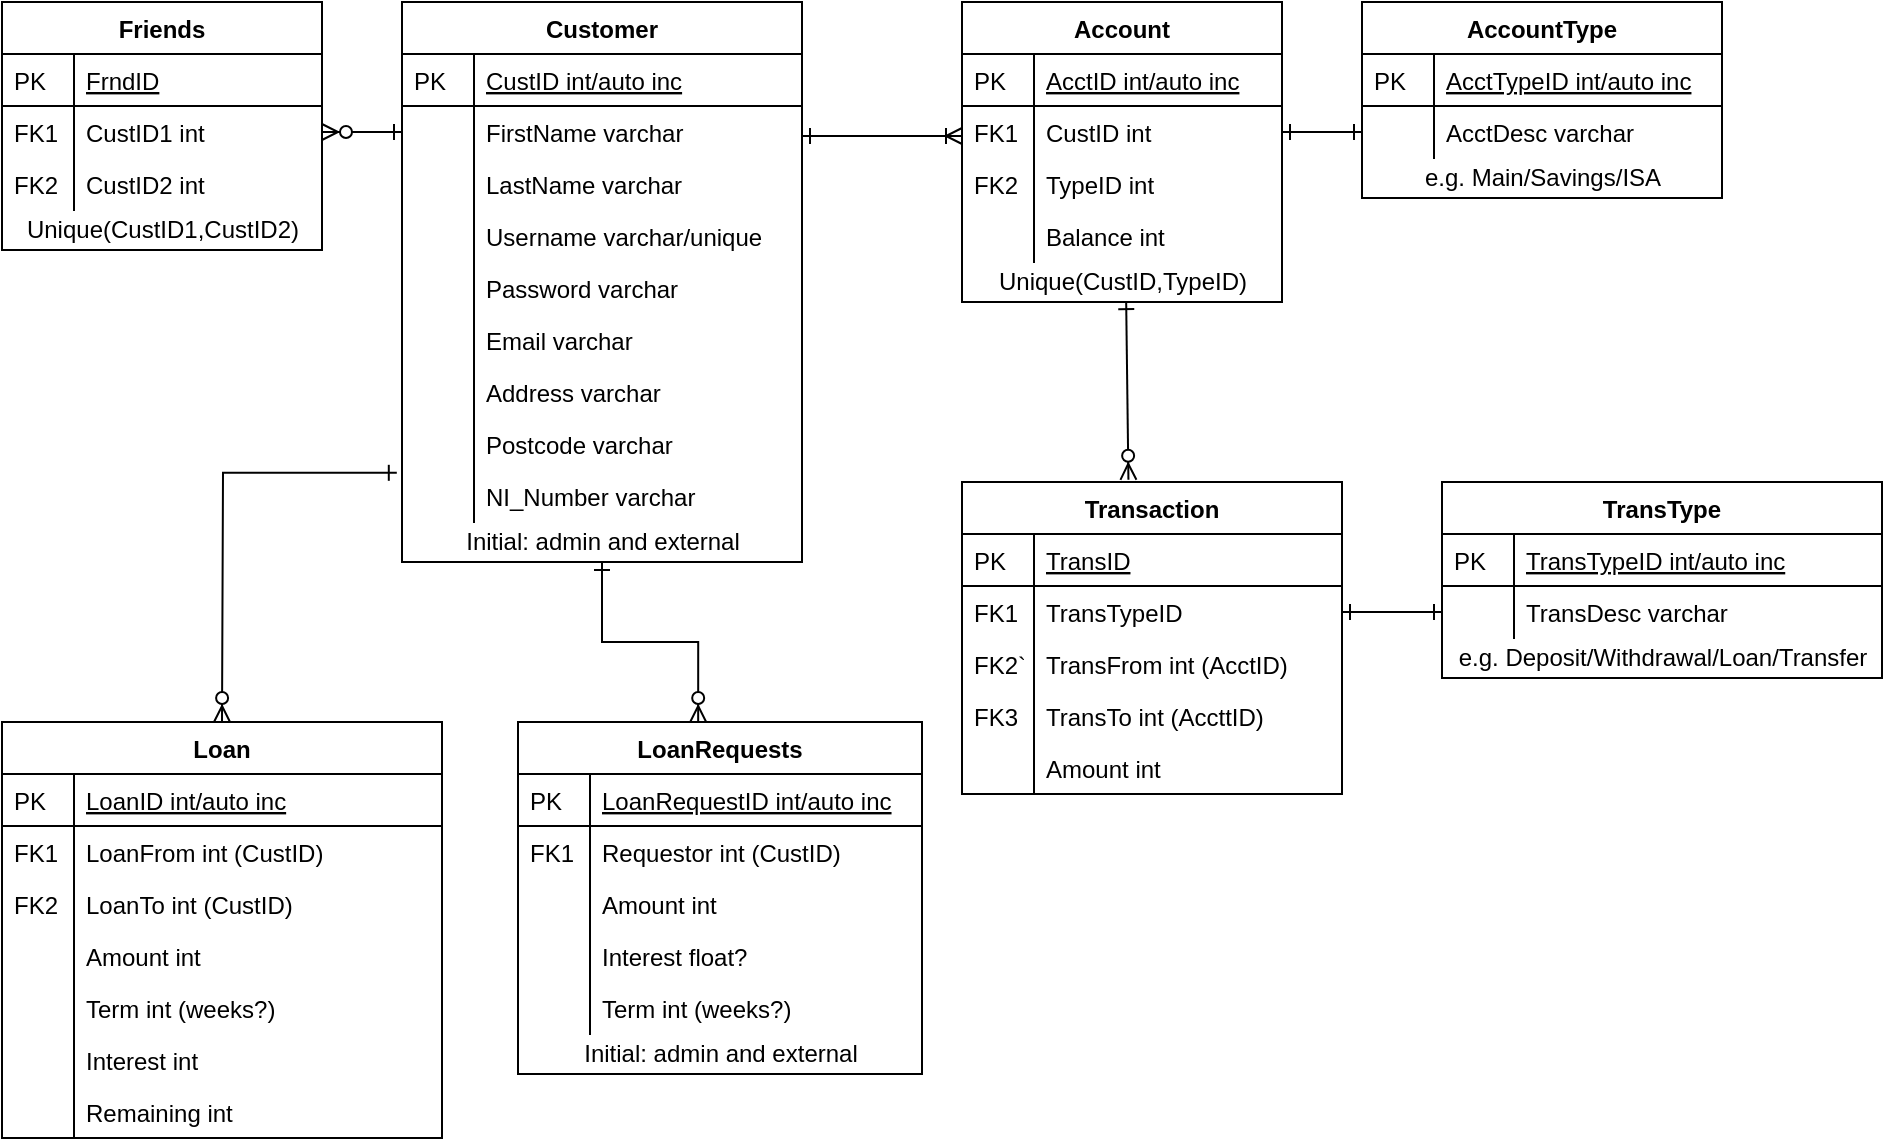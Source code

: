 <mxfile version="12.6.5" type="github">
  <diagram id="DVNDjRkJpyg4pn1eLuWU" name="Page-1">
    <mxGraphModel dx="860" dy="658" grid="1" gridSize="10" guides="1" tooltips="1" connect="1" arrows="1" fold="1" page="1" pageScale="1" pageWidth="1169" pageHeight="827" math="0" shadow="0">
      <root>
        <mxCell id="0"/>
        <mxCell id="1" parent="0"/>
        <mxCell id="LNbAdniAvrTCuVdmZT65-1" style="edgeStyle=orthogonalEdgeStyle;rounded=0;orthogonalLoop=1;jettySize=auto;html=1;entryX=0.446;entryY=0;entryDx=0;entryDy=0;entryPerimeter=0;startArrow=ERone;startFill=0;endArrow=ERzeroToMany;endFill=1;" edge="1" parent="1" source="LNbAdniAvrTCuVdmZT65-2" target="LNbAdniAvrTCuVdmZT65-78">
          <mxGeometry relative="1" as="geometry"/>
        </mxCell>
        <mxCell id="LNbAdniAvrTCuVdmZT65-2" value="Customer" style="swimlane;fontStyle=1;childLayout=stackLayout;horizontal=1;startSize=26;horizontalStack=0;resizeParent=1;resizeLast=0;collapsible=1;marginBottom=0;rounded=0;shadow=0;strokeWidth=1;" vertex="1" parent="1">
          <mxGeometry x="200" width="200" height="280" as="geometry">
            <mxRectangle x="20" y="80" width="160" height="26" as="alternateBounds"/>
          </mxGeometry>
        </mxCell>
        <mxCell id="LNbAdniAvrTCuVdmZT65-3" value="CustID int/auto inc" style="shape=partialRectangle;top=0;left=0;right=0;bottom=1;align=left;verticalAlign=top;fillColor=none;spacingLeft=40;spacingRight=4;overflow=hidden;rotatable=0;points=[[0,0.5],[1,0.5]];portConstraint=eastwest;dropTarget=0;rounded=0;shadow=0;strokeWidth=1;fontStyle=4" vertex="1" parent="LNbAdniAvrTCuVdmZT65-2">
          <mxGeometry y="26" width="200" height="26" as="geometry"/>
        </mxCell>
        <mxCell id="LNbAdniAvrTCuVdmZT65-4" value="PK" style="shape=partialRectangle;top=0;left=0;bottom=0;fillColor=none;align=left;verticalAlign=top;spacingLeft=4;spacingRight=4;overflow=hidden;rotatable=0;points=[];portConstraint=eastwest;part=1;" vertex="1" connectable="0" parent="LNbAdniAvrTCuVdmZT65-3">
          <mxGeometry width="36" height="26" as="geometry"/>
        </mxCell>
        <mxCell id="LNbAdniAvrTCuVdmZT65-5" value="FirstName varchar" style="shape=partialRectangle;top=0;left=0;right=0;bottom=0;align=left;verticalAlign=top;fillColor=none;spacingLeft=40;spacingRight=4;overflow=hidden;rotatable=0;points=[[0,0.5],[1,0.5]];portConstraint=eastwest;dropTarget=0;rounded=0;shadow=0;strokeWidth=1;" vertex="1" parent="LNbAdniAvrTCuVdmZT65-2">
          <mxGeometry y="52" width="200" height="26" as="geometry"/>
        </mxCell>
        <mxCell id="LNbAdniAvrTCuVdmZT65-6" value="" style="shape=partialRectangle;top=0;left=0;bottom=0;fillColor=none;align=left;verticalAlign=top;spacingLeft=4;spacingRight=4;overflow=hidden;rotatable=0;points=[];portConstraint=eastwest;part=1;" vertex="1" connectable="0" parent="LNbAdniAvrTCuVdmZT65-5">
          <mxGeometry width="36" height="26" as="geometry"/>
        </mxCell>
        <mxCell id="LNbAdniAvrTCuVdmZT65-7" value="LastName varchar" style="shape=partialRectangle;top=0;left=0;right=0;bottom=0;align=left;verticalAlign=top;fillColor=none;spacingLeft=40;spacingRight=4;overflow=hidden;rotatable=0;points=[[0,0.5],[1,0.5]];portConstraint=eastwest;dropTarget=0;rounded=0;shadow=0;strokeWidth=1;" vertex="1" parent="LNbAdniAvrTCuVdmZT65-2">
          <mxGeometry y="78" width="200" height="26" as="geometry"/>
        </mxCell>
        <mxCell id="LNbAdniAvrTCuVdmZT65-8" value="" style="shape=partialRectangle;top=0;left=0;bottom=0;fillColor=none;align=left;verticalAlign=top;spacingLeft=4;spacingRight=4;overflow=hidden;rotatable=0;points=[];portConstraint=eastwest;part=1;" vertex="1" connectable="0" parent="LNbAdniAvrTCuVdmZT65-7">
          <mxGeometry width="36" height="26" as="geometry"/>
        </mxCell>
        <mxCell id="LNbAdniAvrTCuVdmZT65-9" value="Username varchar/unique" style="shape=partialRectangle;top=0;left=0;right=0;bottom=0;align=left;verticalAlign=top;fillColor=none;spacingLeft=40;spacingRight=4;overflow=hidden;rotatable=0;points=[[0,0.5],[1,0.5]];portConstraint=eastwest;dropTarget=0;rounded=0;shadow=0;strokeWidth=1;" vertex="1" parent="LNbAdniAvrTCuVdmZT65-2">
          <mxGeometry y="104" width="200" height="26" as="geometry"/>
        </mxCell>
        <mxCell id="LNbAdniAvrTCuVdmZT65-10" value="" style="shape=partialRectangle;top=0;left=0;bottom=0;fillColor=none;align=left;verticalAlign=top;spacingLeft=4;spacingRight=4;overflow=hidden;rotatable=0;points=[];portConstraint=eastwest;part=1;" vertex="1" connectable="0" parent="LNbAdniAvrTCuVdmZT65-9">
          <mxGeometry width="36" height="26" as="geometry"/>
        </mxCell>
        <mxCell id="LNbAdniAvrTCuVdmZT65-11" value="Password varchar" style="shape=partialRectangle;top=0;left=0;right=0;bottom=0;align=left;verticalAlign=top;fillColor=none;spacingLeft=40;spacingRight=4;overflow=hidden;rotatable=0;points=[[0,0.5],[1,0.5]];portConstraint=eastwest;dropTarget=0;rounded=0;shadow=0;strokeWidth=1;" vertex="1" parent="LNbAdniAvrTCuVdmZT65-2">
          <mxGeometry y="130" width="200" height="26" as="geometry"/>
        </mxCell>
        <mxCell id="LNbAdniAvrTCuVdmZT65-12" value="" style="shape=partialRectangle;top=0;left=0;bottom=0;fillColor=none;align=left;verticalAlign=top;spacingLeft=4;spacingRight=4;overflow=hidden;rotatable=0;points=[];portConstraint=eastwest;part=1;" vertex="1" connectable="0" parent="LNbAdniAvrTCuVdmZT65-11">
          <mxGeometry width="36" height="26" as="geometry"/>
        </mxCell>
        <mxCell id="LNbAdniAvrTCuVdmZT65-13" value="Email varchar" style="shape=partialRectangle;top=0;left=0;right=0;bottom=0;align=left;verticalAlign=top;fillColor=none;spacingLeft=40;spacingRight=4;overflow=hidden;rotatable=0;points=[[0,0.5],[1,0.5]];portConstraint=eastwest;dropTarget=0;rounded=0;shadow=0;strokeWidth=1;" vertex="1" parent="LNbAdniAvrTCuVdmZT65-2">
          <mxGeometry y="156" width="200" height="26" as="geometry"/>
        </mxCell>
        <mxCell id="LNbAdniAvrTCuVdmZT65-14" value="" style="shape=partialRectangle;top=0;left=0;bottom=0;fillColor=none;align=left;verticalAlign=top;spacingLeft=4;spacingRight=4;overflow=hidden;rotatable=0;points=[];portConstraint=eastwest;part=1;" vertex="1" connectable="0" parent="LNbAdniAvrTCuVdmZT65-13">
          <mxGeometry width="36" height="26" as="geometry"/>
        </mxCell>
        <mxCell id="LNbAdniAvrTCuVdmZT65-15" value="Address varchar" style="shape=partialRectangle;top=0;left=0;right=0;bottom=0;align=left;verticalAlign=top;fillColor=none;spacingLeft=40;spacingRight=4;overflow=hidden;rotatable=0;points=[[0,0.5],[1,0.5]];portConstraint=eastwest;dropTarget=0;rounded=0;shadow=0;strokeWidth=1;" vertex="1" parent="LNbAdniAvrTCuVdmZT65-2">
          <mxGeometry y="182" width="200" height="26" as="geometry"/>
        </mxCell>
        <mxCell id="LNbAdniAvrTCuVdmZT65-16" value="" style="shape=partialRectangle;top=0;left=0;bottom=0;fillColor=none;align=left;verticalAlign=top;spacingLeft=4;spacingRight=4;overflow=hidden;rotatable=0;points=[];portConstraint=eastwest;part=1;" vertex="1" connectable="0" parent="LNbAdniAvrTCuVdmZT65-15">
          <mxGeometry width="36" height="26" as="geometry"/>
        </mxCell>
        <mxCell id="LNbAdniAvrTCuVdmZT65-17" value="Postcode varchar" style="shape=partialRectangle;top=0;left=0;right=0;bottom=0;align=left;verticalAlign=top;fillColor=none;spacingLeft=40;spacingRight=4;overflow=hidden;rotatable=0;points=[[0,0.5],[1,0.5]];portConstraint=eastwest;dropTarget=0;rounded=0;shadow=0;strokeWidth=1;" vertex="1" parent="LNbAdniAvrTCuVdmZT65-2">
          <mxGeometry y="208" width="200" height="26" as="geometry"/>
        </mxCell>
        <mxCell id="LNbAdniAvrTCuVdmZT65-18" value="" style="shape=partialRectangle;top=0;left=0;bottom=0;fillColor=none;align=left;verticalAlign=top;spacingLeft=4;spacingRight=4;overflow=hidden;rotatable=0;points=[];portConstraint=eastwest;part=1;" vertex="1" connectable="0" parent="LNbAdniAvrTCuVdmZT65-17">
          <mxGeometry width="36" height="26" as="geometry"/>
        </mxCell>
        <mxCell id="LNbAdniAvrTCuVdmZT65-19" value="NI_Number varchar" style="shape=partialRectangle;top=0;left=0;right=0;bottom=0;align=left;verticalAlign=top;fillColor=none;spacingLeft=40;spacingRight=4;overflow=hidden;rotatable=0;points=[[0,0.5],[1,0.5]];portConstraint=eastwest;dropTarget=0;rounded=0;shadow=0;strokeWidth=1;" vertex="1" parent="LNbAdniAvrTCuVdmZT65-2">
          <mxGeometry y="234" width="200" height="26" as="geometry"/>
        </mxCell>
        <mxCell id="LNbAdniAvrTCuVdmZT65-20" value="" style="shape=partialRectangle;top=0;left=0;bottom=0;fillColor=none;align=left;verticalAlign=top;spacingLeft=4;spacingRight=4;overflow=hidden;rotatable=0;points=[];portConstraint=eastwest;part=1;" vertex="1" connectable="0" parent="LNbAdniAvrTCuVdmZT65-19">
          <mxGeometry width="36" height="26" as="geometry"/>
        </mxCell>
        <mxCell id="LNbAdniAvrTCuVdmZT65-21" value="Initial: admin and external" style="text;html=1;align=center;verticalAlign=middle;resizable=0;points=[];autosize=1;" vertex="1" parent="LNbAdniAvrTCuVdmZT65-2">
          <mxGeometry y="260" width="200" height="20" as="geometry"/>
        </mxCell>
        <mxCell id="LNbAdniAvrTCuVdmZT65-22" value="Account" style="swimlane;fontStyle=1;childLayout=stackLayout;horizontal=1;startSize=26;horizontalStack=0;resizeParent=1;resizeLast=0;collapsible=1;marginBottom=0;rounded=0;shadow=0;strokeWidth=1;" vertex="1" parent="1">
          <mxGeometry x="480" width="160" height="150" as="geometry">
            <mxRectangle x="260" y="80" width="160" height="26" as="alternateBounds"/>
          </mxGeometry>
        </mxCell>
        <mxCell id="LNbAdniAvrTCuVdmZT65-23" value="AcctID int/auto inc" style="shape=partialRectangle;top=0;left=0;right=0;bottom=1;align=left;verticalAlign=top;fillColor=none;spacingLeft=40;spacingRight=4;overflow=hidden;rotatable=0;points=[[0,0.5],[1,0.5]];portConstraint=eastwest;dropTarget=0;rounded=0;shadow=0;strokeWidth=1;fontStyle=4" vertex="1" parent="LNbAdniAvrTCuVdmZT65-22">
          <mxGeometry y="26" width="160" height="26" as="geometry"/>
        </mxCell>
        <mxCell id="LNbAdniAvrTCuVdmZT65-24" value="PK" style="shape=partialRectangle;top=0;left=0;bottom=0;fillColor=none;align=left;verticalAlign=top;spacingLeft=4;spacingRight=4;overflow=hidden;rotatable=0;points=[];portConstraint=eastwest;part=1;" vertex="1" connectable="0" parent="LNbAdniAvrTCuVdmZT65-23">
          <mxGeometry width="36" height="26" as="geometry"/>
        </mxCell>
        <mxCell id="LNbAdniAvrTCuVdmZT65-25" value="CustID int" style="shape=partialRectangle;top=0;left=0;right=0;bottom=0;align=left;verticalAlign=top;fillColor=none;spacingLeft=40;spacingRight=4;overflow=hidden;rotatable=0;points=[[0,0.5],[1,0.5]];portConstraint=eastwest;dropTarget=0;rounded=0;shadow=0;strokeWidth=1;" vertex="1" parent="LNbAdniAvrTCuVdmZT65-22">
          <mxGeometry y="52" width="160" height="26" as="geometry"/>
        </mxCell>
        <mxCell id="LNbAdniAvrTCuVdmZT65-26" value="FK1" style="shape=partialRectangle;top=0;left=0;bottom=0;fillColor=none;align=left;verticalAlign=top;spacingLeft=4;spacingRight=4;overflow=hidden;rotatable=0;points=[];portConstraint=eastwest;part=1;" vertex="1" connectable="0" parent="LNbAdniAvrTCuVdmZT65-25">
          <mxGeometry width="36" height="26" as="geometry"/>
        </mxCell>
        <mxCell id="LNbAdniAvrTCuVdmZT65-27" value="TypeID int" style="shape=partialRectangle;top=0;left=0;right=0;bottom=0;align=left;verticalAlign=top;fillColor=none;spacingLeft=40;spacingRight=4;overflow=hidden;rotatable=0;points=[[0,0.5],[1,0.5]];portConstraint=eastwest;dropTarget=0;rounded=0;shadow=0;strokeWidth=1;" vertex="1" parent="LNbAdniAvrTCuVdmZT65-22">
          <mxGeometry y="78" width="160" height="26" as="geometry"/>
        </mxCell>
        <mxCell id="LNbAdniAvrTCuVdmZT65-28" value="FK2" style="shape=partialRectangle;top=0;left=0;bottom=0;fillColor=none;align=left;verticalAlign=top;spacingLeft=4;spacingRight=4;overflow=hidden;rotatable=0;points=[];portConstraint=eastwest;part=1;" vertex="1" connectable="0" parent="LNbAdniAvrTCuVdmZT65-27">
          <mxGeometry width="36" height="26" as="geometry"/>
        </mxCell>
        <mxCell id="LNbAdniAvrTCuVdmZT65-29" value="Balance int" style="shape=partialRectangle;top=0;left=0;right=0;bottom=0;align=left;verticalAlign=top;fillColor=none;spacingLeft=40;spacingRight=4;overflow=hidden;rotatable=0;points=[[0,0.5],[1,0.5]];portConstraint=eastwest;dropTarget=0;rounded=0;shadow=0;strokeWidth=1;" vertex="1" parent="LNbAdniAvrTCuVdmZT65-22">
          <mxGeometry y="104" width="160" height="26" as="geometry"/>
        </mxCell>
        <mxCell id="LNbAdniAvrTCuVdmZT65-30" value="" style="shape=partialRectangle;top=0;left=0;bottom=0;fillColor=none;align=left;verticalAlign=top;spacingLeft=4;spacingRight=4;overflow=hidden;rotatable=0;points=[];portConstraint=eastwest;part=1;" vertex="1" connectable="0" parent="LNbAdniAvrTCuVdmZT65-29">
          <mxGeometry width="36" height="26" as="geometry"/>
        </mxCell>
        <mxCell id="LNbAdniAvrTCuVdmZT65-31" value="Unique(CustID,TypeID)" style="text;html=1;align=center;verticalAlign=middle;resizable=0;points=[];autosize=1;" vertex="1" parent="LNbAdniAvrTCuVdmZT65-22">
          <mxGeometry y="130" width="160" height="20" as="geometry"/>
        </mxCell>
        <mxCell id="LNbAdniAvrTCuVdmZT65-32" value="TransType" style="swimlane;fontStyle=1;childLayout=stackLayout;horizontal=1;startSize=26;horizontalStack=0;resizeParent=1;resizeLast=0;collapsible=1;marginBottom=0;rounded=0;shadow=0;strokeWidth=1;" vertex="1" parent="1">
          <mxGeometry x="720" y="240" width="220" height="98" as="geometry">
            <mxRectangle x="260" y="270" width="160" height="26" as="alternateBounds"/>
          </mxGeometry>
        </mxCell>
        <mxCell id="LNbAdniAvrTCuVdmZT65-33" value="TransTypeID int/auto inc" style="shape=partialRectangle;top=0;left=0;right=0;bottom=1;align=left;verticalAlign=top;fillColor=none;spacingLeft=40;spacingRight=4;overflow=hidden;rotatable=0;points=[[0,0.5],[1,0.5]];portConstraint=eastwest;dropTarget=0;rounded=0;shadow=0;strokeWidth=1;fontStyle=4" vertex="1" parent="LNbAdniAvrTCuVdmZT65-32">
          <mxGeometry y="26" width="220" height="26" as="geometry"/>
        </mxCell>
        <mxCell id="LNbAdniAvrTCuVdmZT65-34" value="PK" style="shape=partialRectangle;top=0;left=0;bottom=0;fillColor=none;align=left;verticalAlign=top;spacingLeft=4;spacingRight=4;overflow=hidden;rotatable=0;points=[];portConstraint=eastwest;part=1;" vertex="1" connectable="0" parent="LNbAdniAvrTCuVdmZT65-33">
          <mxGeometry width="36" height="26" as="geometry"/>
        </mxCell>
        <mxCell id="LNbAdniAvrTCuVdmZT65-35" value="TransDesc varchar" style="shape=partialRectangle;top=0;left=0;right=0;bottom=0;align=left;verticalAlign=top;fillColor=none;spacingLeft=40;spacingRight=4;overflow=hidden;rotatable=0;points=[[0,0.5],[1,0.5]];portConstraint=eastwest;dropTarget=0;rounded=0;shadow=0;strokeWidth=1;" vertex="1" parent="LNbAdniAvrTCuVdmZT65-32">
          <mxGeometry y="52" width="220" height="26" as="geometry"/>
        </mxCell>
        <mxCell id="LNbAdniAvrTCuVdmZT65-36" value="" style="shape=partialRectangle;top=0;left=0;bottom=0;fillColor=none;align=left;verticalAlign=top;spacingLeft=4;spacingRight=4;overflow=hidden;rotatable=0;points=[];portConstraint=eastwest;part=1;" vertex="1" connectable="0" parent="LNbAdniAvrTCuVdmZT65-35">
          <mxGeometry width="36" height="26" as="geometry"/>
        </mxCell>
        <mxCell id="LNbAdniAvrTCuVdmZT65-37" value="e.g. Deposit/Withdrawal/Loan/Transfer" style="text;html=1;align=center;verticalAlign=middle;resizable=0;points=[];autosize=1;" vertex="1" parent="LNbAdniAvrTCuVdmZT65-32">
          <mxGeometry y="78" width="220" height="20" as="geometry"/>
        </mxCell>
        <mxCell id="LNbAdniAvrTCuVdmZT65-38" value="Friends" style="swimlane;fontStyle=1;childLayout=stackLayout;horizontal=1;startSize=26;horizontalStack=0;resizeParent=1;resizeLast=0;collapsible=1;marginBottom=0;rounded=0;shadow=0;strokeWidth=1;" vertex="1" parent="1">
          <mxGeometry width="160" height="124" as="geometry">
            <mxRectangle x="260" y="270" width="160" height="26" as="alternateBounds"/>
          </mxGeometry>
        </mxCell>
        <mxCell id="LNbAdniAvrTCuVdmZT65-39" value="FrndID" style="shape=partialRectangle;top=0;left=0;right=0;bottom=1;align=left;verticalAlign=top;fillColor=none;spacingLeft=40;spacingRight=4;overflow=hidden;rotatable=0;points=[[0,0.5],[1,0.5]];portConstraint=eastwest;dropTarget=0;rounded=0;shadow=0;strokeWidth=1;fontStyle=4" vertex="1" parent="LNbAdniAvrTCuVdmZT65-38">
          <mxGeometry y="26" width="160" height="26" as="geometry"/>
        </mxCell>
        <mxCell id="LNbAdniAvrTCuVdmZT65-40" value="PK" style="shape=partialRectangle;top=0;left=0;bottom=0;fillColor=none;align=left;verticalAlign=top;spacingLeft=4;spacingRight=4;overflow=hidden;rotatable=0;points=[];portConstraint=eastwest;part=1;" vertex="1" connectable="0" parent="LNbAdniAvrTCuVdmZT65-39">
          <mxGeometry width="36" height="26" as="geometry"/>
        </mxCell>
        <mxCell id="LNbAdniAvrTCuVdmZT65-41" value="CustID1 int" style="shape=partialRectangle;top=0;left=0;right=0;bottom=0;align=left;verticalAlign=top;fillColor=none;spacingLeft=40;spacingRight=4;overflow=hidden;rotatable=0;points=[[0,0.5],[1,0.5]];portConstraint=eastwest;dropTarget=0;rounded=0;shadow=0;strokeWidth=1;" vertex="1" parent="LNbAdniAvrTCuVdmZT65-38">
          <mxGeometry y="52" width="160" height="26" as="geometry"/>
        </mxCell>
        <mxCell id="LNbAdniAvrTCuVdmZT65-42" value="FK1" style="shape=partialRectangle;top=0;left=0;bottom=0;fillColor=none;align=left;verticalAlign=top;spacingLeft=4;spacingRight=4;overflow=hidden;rotatable=0;points=[];portConstraint=eastwest;part=1;" vertex="1" connectable="0" parent="LNbAdniAvrTCuVdmZT65-41">
          <mxGeometry width="36" height="26" as="geometry"/>
        </mxCell>
        <mxCell id="LNbAdniAvrTCuVdmZT65-43" value="CustID2 int" style="shape=partialRectangle;top=0;left=0;right=0;bottom=0;align=left;verticalAlign=top;fillColor=none;spacingLeft=40;spacingRight=4;overflow=hidden;rotatable=0;points=[[0,0.5],[1,0.5]];portConstraint=eastwest;dropTarget=0;rounded=0;shadow=0;strokeWidth=1;" vertex="1" parent="LNbAdniAvrTCuVdmZT65-38">
          <mxGeometry y="78" width="160" height="26" as="geometry"/>
        </mxCell>
        <mxCell id="LNbAdniAvrTCuVdmZT65-44" value="FK2" style="shape=partialRectangle;top=0;left=0;bottom=0;fillColor=none;align=left;verticalAlign=top;spacingLeft=4;spacingRight=4;overflow=hidden;rotatable=0;points=[];portConstraint=eastwest;part=1;" vertex="1" connectable="0" parent="LNbAdniAvrTCuVdmZT65-43">
          <mxGeometry width="36" height="26" as="geometry"/>
        </mxCell>
        <mxCell id="LNbAdniAvrTCuVdmZT65-45" value="Unique(CustID1,CustID2)" style="text;html=1;align=center;verticalAlign=middle;resizable=0;points=[];autosize=1;" vertex="1" parent="LNbAdniAvrTCuVdmZT65-38">
          <mxGeometry y="104" width="160" height="20" as="geometry"/>
        </mxCell>
        <mxCell id="LNbAdniAvrTCuVdmZT65-46" value="Transaction" style="swimlane;fontStyle=1;childLayout=stackLayout;horizontal=1;startSize=26;horizontalStack=0;resizeParent=1;resizeLast=0;collapsible=1;marginBottom=0;rounded=0;shadow=0;strokeWidth=1;" vertex="1" parent="1">
          <mxGeometry x="480" y="240" width="190" height="156" as="geometry">
            <mxRectangle x="260" y="270" width="160" height="26" as="alternateBounds"/>
          </mxGeometry>
        </mxCell>
        <mxCell id="LNbAdniAvrTCuVdmZT65-47" value="TransID" style="shape=partialRectangle;top=0;left=0;right=0;bottom=1;align=left;verticalAlign=top;fillColor=none;spacingLeft=40;spacingRight=4;overflow=hidden;rotatable=0;points=[[0,0.5],[1,0.5]];portConstraint=eastwest;dropTarget=0;rounded=0;shadow=0;strokeWidth=1;fontStyle=4" vertex="1" parent="LNbAdniAvrTCuVdmZT65-46">
          <mxGeometry y="26" width="190" height="26" as="geometry"/>
        </mxCell>
        <mxCell id="LNbAdniAvrTCuVdmZT65-48" value="PK" style="shape=partialRectangle;top=0;left=0;bottom=0;fillColor=none;align=left;verticalAlign=top;spacingLeft=4;spacingRight=4;overflow=hidden;rotatable=0;points=[];portConstraint=eastwest;part=1;" vertex="1" connectable="0" parent="LNbAdniAvrTCuVdmZT65-47">
          <mxGeometry width="36" height="26" as="geometry"/>
        </mxCell>
        <mxCell id="LNbAdniAvrTCuVdmZT65-49" value="TransTypeID" style="shape=partialRectangle;top=0;left=0;right=0;bottom=0;align=left;verticalAlign=top;fillColor=none;spacingLeft=40;spacingRight=4;overflow=hidden;rotatable=0;points=[[0,0.5],[1,0.5]];portConstraint=eastwest;dropTarget=0;rounded=0;shadow=0;strokeWidth=1;" vertex="1" parent="LNbAdniAvrTCuVdmZT65-46">
          <mxGeometry y="52" width="190" height="26" as="geometry"/>
        </mxCell>
        <mxCell id="LNbAdniAvrTCuVdmZT65-50" value="FK1" style="shape=partialRectangle;top=0;left=0;bottom=0;fillColor=none;align=left;verticalAlign=top;spacingLeft=4;spacingRight=4;overflow=hidden;rotatable=0;points=[];portConstraint=eastwest;part=1;" vertex="1" connectable="0" parent="LNbAdniAvrTCuVdmZT65-49">
          <mxGeometry width="36" height="26" as="geometry"/>
        </mxCell>
        <mxCell id="LNbAdniAvrTCuVdmZT65-51" value="TransFrom int (AcctID)" style="shape=partialRectangle;top=0;left=0;right=0;bottom=0;align=left;verticalAlign=top;fillColor=none;spacingLeft=40;spacingRight=4;overflow=hidden;rotatable=0;points=[[0,0.5],[1,0.5]];portConstraint=eastwest;dropTarget=0;rounded=0;shadow=0;strokeWidth=1;" vertex="1" parent="LNbAdniAvrTCuVdmZT65-46">
          <mxGeometry y="78" width="190" height="26" as="geometry"/>
        </mxCell>
        <mxCell id="LNbAdniAvrTCuVdmZT65-52" value="FK2`" style="shape=partialRectangle;top=0;left=0;bottom=0;fillColor=none;align=left;verticalAlign=top;spacingLeft=4;spacingRight=4;overflow=hidden;rotatable=0;points=[];portConstraint=eastwest;part=1;" vertex="1" connectable="0" parent="LNbAdniAvrTCuVdmZT65-51">
          <mxGeometry width="36" height="26" as="geometry"/>
        </mxCell>
        <mxCell id="LNbAdniAvrTCuVdmZT65-53" value="TransTo int (AccttID)" style="shape=partialRectangle;top=0;left=0;right=0;bottom=0;align=left;verticalAlign=top;fillColor=none;spacingLeft=40;spacingRight=4;overflow=hidden;rotatable=0;points=[[0,0.5],[1,0.5]];portConstraint=eastwest;dropTarget=0;rounded=0;shadow=0;strokeWidth=1;" vertex="1" parent="LNbAdniAvrTCuVdmZT65-46">
          <mxGeometry y="104" width="190" height="26" as="geometry"/>
        </mxCell>
        <mxCell id="LNbAdniAvrTCuVdmZT65-54" value="FK3" style="shape=partialRectangle;top=0;left=0;bottom=0;fillColor=none;align=left;verticalAlign=top;spacingLeft=4;spacingRight=4;overflow=hidden;rotatable=0;points=[];portConstraint=eastwest;part=1;" vertex="1" connectable="0" parent="LNbAdniAvrTCuVdmZT65-53">
          <mxGeometry width="36" height="26" as="geometry"/>
        </mxCell>
        <mxCell id="LNbAdniAvrTCuVdmZT65-55" value="Amount int" style="shape=partialRectangle;top=0;left=0;right=0;bottom=0;align=left;verticalAlign=top;fillColor=none;spacingLeft=40;spacingRight=4;overflow=hidden;rotatable=0;points=[[0,0.5],[1,0.5]];portConstraint=eastwest;dropTarget=0;rounded=0;shadow=0;strokeWidth=1;" vertex="1" parent="LNbAdniAvrTCuVdmZT65-46">
          <mxGeometry y="130" width="190" height="26" as="geometry"/>
        </mxCell>
        <mxCell id="LNbAdniAvrTCuVdmZT65-56" value="" style="shape=partialRectangle;top=0;left=0;bottom=0;fillColor=none;align=left;verticalAlign=top;spacingLeft=4;spacingRight=4;overflow=hidden;rotatable=0;points=[];portConstraint=eastwest;part=1;" vertex="1" connectable="0" parent="LNbAdniAvrTCuVdmZT65-55">
          <mxGeometry width="36" height="26" as="geometry"/>
        </mxCell>
        <mxCell id="LNbAdniAvrTCuVdmZT65-57" value="AccountType" style="swimlane;fontStyle=1;childLayout=stackLayout;horizontal=1;startSize=26;horizontalStack=0;resizeParent=1;resizeLast=0;collapsible=1;marginBottom=0;rounded=0;shadow=0;strokeWidth=1;" vertex="1" parent="1">
          <mxGeometry x="680" width="180" height="98" as="geometry">
            <mxRectangle x="260" y="270" width="160" height="26" as="alternateBounds"/>
          </mxGeometry>
        </mxCell>
        <mxCell id="LNbAdniAvrTCuVdmZT65-58" value="AcctTypeID int/auto inc" style="shape=partialRectangle;top=0;left=0;right=0;bottom=1;align=left;verticalAlign=top;fillColor=none;spacingLeft=40;spacingRight=4;overflow=hidden;rotatable=0;points=[[0,0.5],[1,0.5]];portConstraint=eastwest;dropTarget=0;rounded=0;shadow=0;strokeWidth=1;fontStyle=4" vertex="1" parent="LNbAdniAvrTCuVdmZT65-57">
          <mxGeometry y="26" width="180" height="26" as="geometry"/>
        </mxCell>
        <mxCell id="LNbAdniAvrTCuVdmZT65-59" value="PK" style="shape=partialRectangle;top=0;left=0;bottom=0;fillColor=none;align=left;verticalAlign=top;spacingLeft=4;spacingRight=4;overflow=hidden;rotatable=0;points=[];portConstraint=eastwest;part=1;" vertex="1" connectable="0" parent="LNbAdniAvrTCuVdmZT65-58">
          <mxGeometry width="36" height="26" as="geometry"/>
        </mxCell>
        <mxCell id="LNbAdniAvrTCuVdmZT65-60" value="AcctDesc varchar" style="shape=partialRectangle;top=0;left=0;right=0;bottom=0;align=left;verticalAlign=top;fillColor=none;spacingLeft=40;spacingRight=4;overflow=hidden;rotatable=0;points=[[0,0.5],[1,0.5]];portConstraint=eastwest;dropTarget=0;rounded=0;shadow=0;strokeWidth=1;" vertex="1" parent="LNbAdniAvrTCuVdmZT65-57">
          <mxGeometry y="52" width="180" height="26" as="geometry"/>
        </mxCell>
        <mxCell id="LNbAdniAvrTCuVdmZT65-61" value="" style="shape=partialRectangle;top=0;left=0;bottom=0;fillColor=none;align=left;verticalAlign=top;spacingLeft=4;spacingRight=4;overflow=hidden;rotatable=0;points=[];portConstraint=eastwest;part=1;" vertex="1" connectable="0" parent="LNbAdniAvrTCuVdmZT65-60">
          <mxGeometry width="36" height="26" as="geometry"/>
        </mxCell>
        <mxCell id="LNbAdniAvrTCuVdmZT65-62" value="e.g. Main/Savings/ISA" style="text;html=1;align=center;verticalAlign=middle;resizable=0;points=[];autosize=1;" vertex="1" parent="LNbAdniAvrTCuVdmZT65-57">
          <mxGeometry y="78" width="180" height="20" as="geometry"/>
        </mxCell>
        <mxCell id="LNbAdniAvrTCuVdmZT65-63" value="Loan" style="swimlane;fontStyle=1;childLayout=stackLayout;horizontal=1;startSize=26;horizontalStack=0;resizeParent=1;resizeLast=0;collapsible=1;marginBottom=0;rounded=0;shadow=0;strokeWidth=1;" vertex="1" parent="1">
          <mxGeometry y="360" width="220" height="208" as="geometry">
            <mxRectangle x="260" y="270" width="160" height="26" as="alternateBounds"/>
          </mxGeometry>
        </mxCell>
        <mxCell id="LNbAdniAvrTCuVdmZT65-64" value="LoanID int/auto inc" style="shape=partialRectangle;top=0;left=0;right=0;bottom=1;align=left;verticalAlign=top;fillColor=none;spacingLeft=40;spacingRight=4;overflow=hidden;rotatable=0;points=[[0,0.5],[1,0.5]];portConstraint=eastwest;dropTarget=0;rounded=0;shadow=0;strokeWidth=1;fontStyle=4" vertex="1" parent="LNbAdniAvrTCuVdmZT65-63">
          <mxGeometry y="26" width="220" height="26" as="geometry"/>
        </mxCell>
        <mxCell id="LNbAdniAvrTCuVdmZT65-65" value="PK" style="shape=partialRectangle;top=0;left=0;bottom=0;fillColor=none;align=left;verticalAlign=top;spacingLeft=4;spacingRight=4;overflow=hidden;rotatable=0;points=[];portConstraint=eastwest;part=1;" vertex="1" connectable="0" parent="LNbAdniAvrTCuVdmZT65-64">
          <mxGeometry width="36" height="26" as="geometry"/>
        </mxCell>
        <mxCell id="LNbAdniAvrTCuVdmZT65-66" value="LoanFrom int (CustID)" style="shape=partialRectangle;top=0;left=0;right=0;bottom=0;align=left;verticalAlign=top;fillColor=none;spacingLeft=40;spacingRight=4;overflow=hidden;rotatable=0;points=[[0,0.5],[1,0.5]];portConstraint=eastwest;dropTarget=0;rounded=0;shadow=0;strokeWidth=1;" vertex="1" parent="LNbAdniAvrTCuVdmZT65-63">
          <mxGeometry y="52" width="220" height="26" as="geometry"/>
        </mxCell>
        <mxCell id="LNbAdniAvrTCuVdmZT65-67" value="FK1" style="shape=partialRectangle;top=0;left=0;bottom=0;fillColor=none;align=left;verticalAlign=top;spacingLeft=4;spacingRight=4;overflow=hidden;rotatable=0;points=[];portConstraint=eastwest;part=1;" vertex="1" connectable="0" parent="LNbAdniAvrTCuVdmZT65-66">
          <mxGeometry width="36" height="26" as="geometry"/>
        </mxCell>
        <mxCell id="LNbAdniAvrTCuVdmZT65-68" value="LoanTo int (CustID)" style="shape=partialRectangle;top=0;left=0;right=0;bottom=0;align=left;verticalAlign=top;fillColor=none;spacingLeft=40;spacingRight=4;overflow=hidden;rotatable=0;points=[[0,0.5],[1,0.5]];portConstraint=eastwest;dropTarget=0;rounded=0;shadow=0;strokeWidth=1;" vertex="1" parent="LNbAdniAvrTCuVdmZT65-63">
          <mxGeometry y="78" width="220" height="26" as="geometry"/>
        </mxCell>
        <mxCell id="LNbAdniAvrTCuVdmZT65-69" value="FK2" style="shape=partialRectangle;top=0;left=0;bottom=0;fillColor=none;align=left;verticalAlign=top;spacingLeft=4;spacingRight=4;overflow=hidden;rotatable=0;points=[];portConstraint=eastwest;part=1;" vertex="1" connectable="0" parent="LNbAdniAvrTCuVdmZT65-68">
          <mxGeometry width="36" height="26" as="geometry"/>
        </mxCell>
        <mxCell id="LNbAdniAvrTCuVdmZT65-70" value="Amount int" style="shape=partialRectangle;top=0;left=0;right=0;bottom=0;align=left;verticalAlign=top;fillColor=none;spacingLeft=40;spacingRight=4;overflow=hidden;rotatable=0;points=[[0,0.5],[1,0.5]];portConstraint=eastwest;dropTarget=0;rounded=0;shadow=0;strokeWidth=1;" vertex="1" parent="LNbAdniAvrTCuVdmZT65-63">
          <mxGeometry y="104" width="220" height="26" as="geometry"/>
        </mxCell>
        <mxCell id="LNbAdniAvrTCuVdmZT65-71" value="" style="shape=partialRectangle;top=0;left=0;bottom=0;fillColor=none;align=left;verticalAlign=top;spacingLeft=4;spacingRight=4;overflow=hidden;rotatable=0;points=[];portConstraint=eastwest;part=1;" vertex="1" connectable="0" parent="LNbAdniAvrTCuVdmZT65-70">
          <mxGeometry width="36" height="26" as="geometry"/>
        </mxCell>
        <mxCell id="LNbAdniAvrTCuVdmZT65-72" value="Term int (weeks?)" style="shape=partialRectangle;top=0;left=0;right=0;bottom=0;align=left;verticalAlign=top;fillColor=none;spacingLeft=40;spacingRight=4;overflow=hidden;rotatable=0;points=[[0,0.5],[1,0.5]];portConstraint=eastwest;dropTarget=0;rounded=0;shadow=0;strokeWidth=1;" vertex="1" parent="LNbAdniAvrTCuVdmZT65-63">
          <mxGeometry y="130" width="220" height="26" as="geometry"/>
        </mxCell>
        <mxCell id="LNbAdniAvrTCuVdmZT65-73" value="" style="shape=partialRectangle;top=0;left=0;bottom=0;fillColor=none;align=left;verticalAlign=top;spacingLeft=4;spacingRight=4;overflow=hidden;rotatable=0;points=[];portConstraint=eastwest;part=1;" vertex="1" connectable="0" parent="LNbAdniAvrTCuVdmZT65-72">
          <mxGeometry width="36" height="26" as="geometry"/>
        </mxCell>
        <mxCell id="LNbAdniAvrTCuVdmZT65-74" value="Interest int" style="shape=partialRectangle;top=0;left=0;right=0;bottom=0;align=left;verticalAlign=top;fillColor=none;spacingLeft=40;spacingRight=4;overflow=hidden;rotatable=0;points=[[0,0.5],[1,0.5]];portConstraint=eastwest;dropTarget=0;rounded=0;shadow=0;strokeWidth=1;" vertex="1" parent="LNbAdniAvrTCuVdmZT65-63">
          <mxGeometry y="156" width="220" height="26" as="geometry"/>
        </mxCell>
        <mxCell id="LNbAdniAvrTCuVdmZT65-75" value="" style="shape=partialRectangle;top=0;left=0;bottom=0;fillColor=none;align=left;verticalAlign=top;spacingLeft=4;spacingRight=4;overflow=hidden;rotatable=0;points=[];portConstraint=eastwest;part=1;" vertex="1" connectable="0" parent="LNbAdniAvrTCuVdmZT65-74">
          <mxGeometry width="36" height="26" as="geometry"/>
        </mxCell>
        <mxCell id="LNbAdniAvrTCuVdmZT65-76" value="Remaining int" style="shape=partialRectangle;top=0;left=0;right=0;bottom=0;align=left;verticalAlign=top;fillColor=none;spacingLeft=40;spacingRight=4;overflow=hidden;rotatable=0;points=[[0,0.5],[1,0.5]];portConstraint=eastwest;dropTarget=0;rounded=0;shadow=0;strokeWidth=1;" vertex="1" parent="LNbAdniAvrTCuVdmZT65-63">
          <mxGeometry y="182" width="220" height="26" as="geometry"/>
        </mxCell>
        <mxCell id="LNbAdniAvrTCuVdmZT65-77" value="" style="shape=partialRectangle;top=0;left=0;bottom=0;fillColor=none;align=left;verticalAlign=top;spacingLeft=4;spacingRight=4;overflow=hidden;rotatable=0;points=[];portConstraint=eastwest;part=1;" vertex="1" connectable="0" parent="LNbAdniAvrTCuVdmZT65-76">
          <mxGeometry width="36" height="26" as="geometry"/>
        </mxCell>
        <mxCell id="LNbAdniAvrTCuVdmZT65-78" value="LoanRequests" style="swimlane;fontStyle=1;childLayout=stackLayout;horizontal=1;startSize=26;horizontalStack=0;resizeParent=1;resizeLast=0;collapsible=1;marginBottom=0;rounded=0;shadow=0;strokeWidth=1;" vertex="1" parent="1">
          <mxGeometry x="258" y="360" width="202" height="176" as="geometry">
            <mxRectangle x="260" y="270" width="160" height="26" as="alternateBounds"/>
          </mxGeometry>
        </mxCell>
        <mxCell id="LNbAdniAvrTCuVdmZT65-79" value="LoanRequestID int/auto inc" style="shape=partialRectangle;top=0;left=0;right=0;bottom=1;align=left;verticalAlign=top;fillColor=none;spacingLeft=40;spacingRight=4;overflow=hidden;rotatable=0;points=[[0,0.5],[1,0.5]];portConstraint=eastwest;dropTarget=0;rounded=0;shadow=0;strokeWidth=1;fontStyle=4" vertex="1" parent="LNbAdniAvrTCuVdmZT65-78">
          <mxGeometry y="26" width="202" height="26" as="geometry"/>
        </mxCell>
        <mxCell id="LNbAdniAvrTCuVdmZT65-80" value="PK" style="shape=partialRectangle;top=0;left=0;bottom=0;fillColor=none;align=left;verticalAlign=top;spacingLeft=4;spacingRight=4;overflow=hidden;rotatable=0;points=[];portConstraint=eastwest;part=1;" vertex="1" connectable="0" parent="LNbAdniAvrTCuVdmZT65-79">
          <mxGeometry width="36" height="26" as="geometry"/>
        </mxCell>
        <mxCell id="LNbAdniAvrTCuVdmZT65-81" value="Requestor int (CustID)" style="shape=partialRectangle;top=0;left=0;right=0;bottom=0;align=left;verticalAlign=top;fillColor=none;spacingLeft=40;spacingRight=4;overflow=hidden;rotatable=0;points=[[0,0.5],[1,0.5]];portConstraint=eastwest;dropTarget=0;rounded=0;shadow=0;strokeWidth=1;" vertex="1" parent="LNbAdniAvrTCuVdmZT65-78">
          <mxGeometry y="52" width="202" height="26" as="geometry"/>
        </mxCell>
        <mxCell id="LNbAdniAvrTCuVdmZT65-82" value="FK1" style="shape=partialRectangle;top=0;left=0;bottom=0;fillColor=none;align=left;verticalAlign=top;spacingLeft=4;spacingRight=4;overflow=hidden;rotatable=0;points=[];portConstraint=eastwest;part=1;" vertex="1" connectable="0" parent="LNbAdniAvrTCuVdmZT65-81">
          <mxGeometry width="36" height="26" as="geometry"/>
        </mxCell>
        <mxCell id="LNbAdniAvrTCuVdmZT65-83" value="Amount int " style="shape=partialRectangle;top=0;left=0;right=0;bottom=0;align=left;verticalAlign=top;fillColor=none;spacingLeft=40;spacingRight=4;overflow=hidden;rotatable=0;points=[[0,0.5],[1,0.5]];portConstraint=eastwest;dropTarget=0;rounded=0;shadow=0;strokeWidth=1;" vertex="1" parent="LNbAdniAvrTCuVdmZT65-78">
          <mxGeometry y="78" width="202" height="26" as="geometry"/>
        </mxCell>
        <mxCell id="LNbAdniAvrTCuVdmZT65-84" value="" style="shape=partialRectangle;top=0;left=0;bottom=0;fillColor=none;align=left;verticalAlign=top;spacingLeft=4;spacingRight=4;overflow=hidden;rotatable=0;points=[];portConstraint=eastwest;part=1;" vertex="1" connectable="0" parent="LNbAdniAvrTCuVdmZT65-83">
          <mxGeometry width="36" height="26" as="geometry"/>
        </mxCell>
        <mxCell id="LNbAdniAvrTCuVdmZT65-85" value="Interest float?" style="shape=partialRectangle;top=0;left=0;right=0;bottom=0;align=left;verticalAlign=top;fillColor=none;spacingLeft=40;spacingRight=4;overflow=hidden;rotatable=0;points=[[0,0.5],[1,0.5]];portConstraint=eastwest;dropTarget=0;rounded=0;shadow=0;strokeWidth=1;" vertex="1" parent="LNbAdniAvrTCuVdmZT65-78">
          <mxGeometry y="104" width="202" height="26" as="geometry"/>
        </mxCell>
        <mxCell id="LNbAdniAvrTCuVdmZT65-86" value="" style="shape=partialRectangle;top=0;left=0;bottom=0;fillColor=none;align=left;verticalAlign=top;spacingLeft=4;spacingRight=4;overflow=hidden;rotatable=0;points=[];portConstraint=eastwest;part=1;" vertex="1" connectable="0" parent="LNbAdniAvrTCuVdmZT65-85">
          <mxGeometry width="36" height="26" as="geometry"/>
        </mxCell>
        <mxCell id="LNbAdniAvrTCuVdmZT65-87" value="Term int (weeks?)" style="shape=partialRectangle;top=0;left=0;right=0;bottom=0;align=left;verticalAlign=top;fillColor=none;spacingLeft=40;spacingRight=4;overflow=hidden;rotatable=0;points=[[0,0.5],[1,0.5]];portConstraint=eastwest;dropTarget=0;rounded=0;shadow=0;strokeWidth=1;" vertex="1" parent="LNbAdniAvrTCuVdmZT65-78">
          <mxGeometry y="130" width="202" height="26" as="geometry"/>
        </mxCell>
        <mxCell id="LNbAdniAvrTCuVdmZT65-88" value="" style="shape=partialRectangle;top=0;left=0;bottom=0;fillColor=none;align=left;verticalAlign=top;spacingLeft=4;spacingRight=4;overflow=hidden;rotatable=0;points=[];portConstraint=eastwest;part=1;" vertex="1" connectable="0" parent="LNbAdniAvrTCuVdmZT65-87">
          <mxGeometry width="36" height="26" as="geometry"/>
        </mxCell>
        <mxCell id="LNbAdniAvrTCuVdmZT65-89" value="Initial: admin and external" style="text;html=1;align=center;verticalAlign=middle;resizable=0;points=[];autosize=1;" vertex="1" parent="LNbAdniAvrTCuVdmZT65-78">
          <mxGeometry y="156" width="202" height="20" as="geometry"/>
        </mxCell>
        <mxCell id="LNbAdniAvrTCuVdmZT65-90" value="" style="edgeStyle=orthogonalEdgeStyle;rounded=0;orthogonalLoop=1;jettySize=auto;html=1;startArrow=ERzeroToMany;startFill=1;endArrow=ERone;endFill=0;" edge="1" parent="1" source="LNbAdniAvrTCuVdmZT65-41" target="LNbAdniAvrTCuVdmZT65-5">
          <mxGeometry relative="1" as="geometry"/>
        </mxCell>
        <mxCell id="LNbAdniAvrTCuVdmZT65-91" value="" style="edgeStyle=orthogonalEdgeStyle;rounded=0;orthogonalLoop=1;jettySize=auto;html=1;startArrow=ERone;startFill=0;endArrow=ERoneToMany;endFill=0;" edge="1" parent="1">
          <mxGeometry relative="1" as="geometry">
            <mxPoint x="400" y="67" as="sourcePoint"/>
            <mxPoint x="480" y="67" as="targetPoint"/>
          </mxGeometry>
        </mxCell>
        <mxCell id="LNbAdniAvrTCuVdmZT65-92" value="" style="edgeStyle=orthogonalEdgeStyle;rounded=0;orthogonalLoop=1;jettySize=auto;html=1;startArrow=ERone;startFill=0;endArrow=ERone;endFill=0;" edge="1" parent="1" source="LNbAdniAvrTCuVdmZT65-25" target="LNbAdniAvrTCuVdmZT65-60">
          <mxGeometry relative="1" as="geometry"/>
        </mxCell>
        <mxCell id="LNbAdniAvrTCuVdmZT65-93" value="" style="edgeStyle=orthogonalEdgeStyle;rounded=0;orthogonalLoop=1;jettySize=auto;html=1;startArrow=ERone;startFill=0;endArrow=ERone;endFill=0;" edge="1" parent="1" source="LNbAdniAvrTCuVdmZT65-49" target="LNbAdniAvrTCuVdmZT65-35">
          <mxGeometry relative="1" as="geometry"/>
        </mxCell>
        <mxCell id="LNbAdniAvrTCuVdmZT65-94" style="edgeStyle=orthogonalEdgeStyle;rounded=0;orthogonalLoop=1;jettySize=auto;html=1;startArrow=ERone;startFill=0;endArrow=ERzeroToMany;endFill=1;exitX=-0.013;exitY=0.054;exitDx=0;exitDy=0;exitPerimeter=0;" edge="1" parent="1" source="LNbAdniAvrTCuVdmZT65-19">
          <mxGeometry relative="1" as="geometry">
            <mxPoint x="110" y="360" as="targetPoint"/>
          </mxGeometry>
        </mxCell>
        <mxCell id="LNbAdniAvrTCuVdmZT65-95" style="rounded=0;orthogonalLoop=1;jettySize=auto;html=1;startArrow=ERone;startFill=0;endArrow=ERzeroToMany;endFill=1;entryX=0.438;entryY=-0.007;entryDx=0;entryDy=0;entryPerimeter=0;exitX=0.513;exitY=0.976;exitDx=0;exitDy=0;exitPerimeter=0;" edge="1" parent="1" source="LNbAdniAvrTCuVdmZT65-31" target="LNbAdniAvrTCuVdmZT65-46">
          <mxGeometry relative="1" as="geometry">
            <mxPoint x="563" y="160" as="sourcePoint"/>
            <mxPoint x="560" y="200" as="targetPoint"/>
          </mxGeometry>
        </mxCell>
      </root>
    </mxGraphModel>
  </diagram>
</mxfile>
